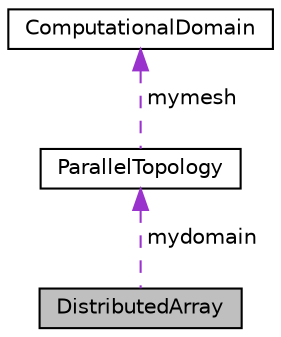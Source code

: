 digraph "DistributedArray"
{
  edge [fontname="Helvetica",fontsize="10",labelfontname="Helvetica",labelfontsize="10"];
  node [fontname="Helvetica",fontsize="10",shape=record];
  Node1 [label="DistributedArray",height=0.2,width=0.4,color="black", fillcolor="grey75", style="filled", fontcolor="black"];
  Node2 -> Node1 [dir="back",color="darkorchid3",fontsize="10",style="dashed",label=" mydomain" ,fontname="Helvetica"];
  Node2 [label="ParallelTopology",height=0.2,width=0.4,color="black", fillcolor="white", style="filled",URL="$classParallelTopology.html"];
  Node3 -> Node2 [dir="back",color="darkorchid3",fontsize="10",style="dashed",label=" mymesh" ,fontname="Helvetica"];
  Node3 [label="ComputationalDomain",height=0.2,width=0.4,color="black", fillcolor="white", style="filled",URL="$classComputationalDomain.html"];
}
